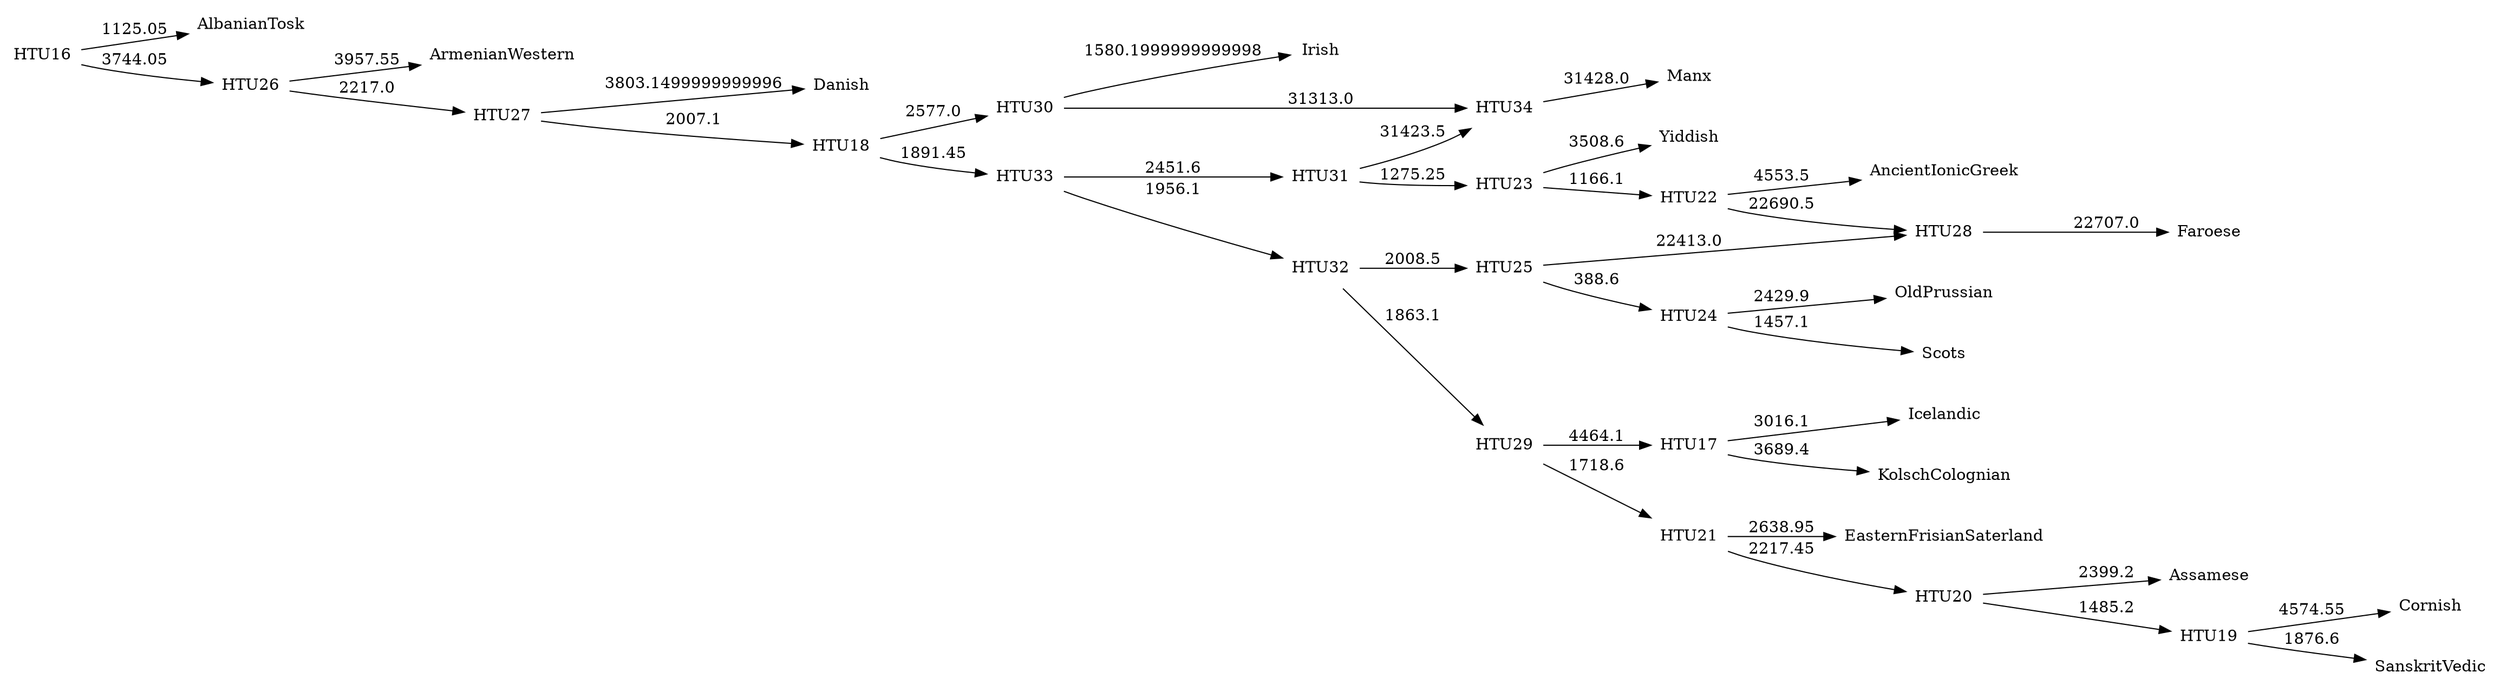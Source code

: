 digraph G {
	rankdir = LR;	node [ shape = none];

    0 [label=AlbanianTosk];
    1 [label=AncientIonicGreek];
    2 [label=ArmenianWestern];
    3 [label=Assamese];
    4 [label=Cornish];
    5 [label=Danish];
    6 [label=EasternFrisianSaterland];
    7 [label=Faroese];
    8 [label=Icelandic];
    9 [label=Irish];
    10 [label=KolschColognian];
    11 [label=Manx];
    12 [label=OldPrussian];
    13 [label=SanskritVedic];
    14 [label=Scots];
    15 [label=Yiddish];
    16 [label=HTU16];
    17 [label=HTU17];
    18 [label=HTU18];
    19 [label=HTU19];
    20 [label=HTU20];
    21 [label=HTU21];
    22 [label=HTU22];
    23 [label=HTU23];
    24 [label=HTU24];
    25 [label=HTU25];
    26 [label=HTU26];
    27 [label=HTU27];
    28 [label=HTU28];
    29 [label=HTU29];
    30 [label=HTU30];
    31 [label=HTU31];
    32 [label=HTU32];
    33 [label=HTU33];
    34 [label=HTU34];
    16 -> 0 [label=1125.05];
    16 -> 26 [label=3744.05];
    17 -> 8 [label=3016.1];
    17 -> 10 [label=3689.4];
    18 -> 30 [label=2577.0];
    18 -> 33 [label=1891.45];
    19 -> 4 [label=4574.55];
    19 -> 13 [label=1876.6];
    20 -> 3 [label=2399.2];
    20 -> 19 [label=1485.2];
    21 -> 6 [label=2638.95];
    21 -> 20 [label=2217.45];
    22 -> 1 [label=4553.5];
    22 -> 28 [label=22690.5];
    23 -> 15 [label=3508.6];
    23 -> 22 [label=1166.1];
    24 -> 12 [label=2429.9];
    24 -> 14 [label=1457.1];
    25 -> 24 [label=388.6];
    25 -> 28 [label=22413.0];
    26 -> 2 [label=3957.55];
    26 -> 27 [label=2217.0];
    27 -> 5 [label=3803.1499999999996];
    27 -> 18 [label=2007.1];
    28 -> 7 [label=22707.0];
    29 -> 17 [label=4464.1];
    29 -> 21 [label=1718.6];
    30 -> 9 [label=1580.1999999999998];
    30 -> 34 [label=31313.0];
    31 -> 23 [label=1275.25];
    31 -> 34 [label=31423.5];
    32 -> 25 [label=2008.5];
    32 -> 29 [label=1863.1];
    33 -> 31 [label=2451.6];
    33 -> 32 [label=1956.1];
    34 -> 11 [label=31428.0];
}
//48521.4
digraph G {
	rankdir = LR;	node [ shape = none];

    0 [label=AlbanianTosk];
    1 [label=AncientIonicGreek];
    2 [label=ArmenianWestern];
    3 [label=Assamese];
    4 [label=Cornish];
    5 [label=Danish];
    6 [label=EasternFrisianSaterland];
    7 [label=Faroese];
    8 [label=Icelandic];
    9 [label=Irish];
    10 [label=KolschColognian];
    11 [label=Manx];
    12 [label=OldPrussian];
    13 [label=SanskritVedic];
    14 [label=Scots];
    15 [label=Yiddish];
    16 [label=HTU16];
    17 [label=HTU17];
    18 [label=HTU18];
    19 [label=HTU19];
    20 [label=HTU20];
    21 [label=HTU21];
    22 [label=HTU22];
    23 [label=HTU23];
    24 [label=HTU24];
    25 [label=HTU25];
    26 [label=HTU26];
    27 [label=HTU27];
    28 [label=HTU28];
    29 [label=HTU29];
    30 [label=HTU30];
    16 -> 0 [label=1112.5];
    16 -> 25 [label=3748.5];
    17 -> 8 [label=3057.1];
    17 -> 10 [label=3659.4];
    18 -> 9 [label=3469.5];
    18 -> 30 [label=1948.45];
    19 -> 4 [label=4574.55];
    19 -> 13 [label=1879.6];
    20 -> 3 [label=2402.2];
    20 -> 19 [label=1487.7];
    21 -> 6 [label=2661.45];
    21 -> 20 [label=2178.95];
    22 -> 1 [label=3903.1];
    22 -> 15 [label=3512.0];
    23 -> 12 [label=2380.9];
    23 -> 14 [label=1497.6];
    24 -> 7 [label=1136.1];
    24 -> 23 [label=358.1];
    25 -> 2 [label=3989.65];
    25 -> 26 [label=2246.8];
    26 -> 5 [label=3653.25];
    26 -> 18 [label=1836.1];
    27 -> 17 [label=4583.6];
    27 -> 21 [label=1642.1];
    28 -> 11 [label=1746.75];
    28 -> 22 [label=1691.05];
    29 -> 24 [label=2040.5];
    29 -> 27 [label=1817.1];
    30 -> 28 [label=2586.0];
    30 -> 29 [label=2029.4];
}
//44720.7
digraph G {
	rankdir = LR;	node [ shape = none];

    0 [label=AlbanianTosk];
    1 [label=AncientIonicGreek];
    2 [label=ArmenianWestern];
    3 [label=Assamese];
    4 [label=Cornish];
    5 [label=Danish];
    6 [label=EasternFrisianSaterland];
    7 [label=Faroese];
    8 [label=Icelandic];
    9 [label=Irish];
    10 [label=KolschColognian];
    11 [label=Manx];
    12 [label=OldPrussian];
    13 [label=SanskritVedic];
    14 [label=Scots];
    15 [label=Yiddish];
    16 [label=HTU16];
    17 [label=HTU17];
    18 [label=HTU18];
    19 [label=HTU19];
    20 [label=HTU20];
    21 [label=HTU21];
    22 [label=HTU22];
    23 [label=HTU23];
    24 [label=HTU24];
    25 [label=HTU25];
    26 [label=HTU26];
    27 [label=HTU27];
    28 [label=HTU28];
    29 [label=HTU29];
    30 [label=HTU30];
    16 -> 0 [label=1112.5];
    16 -> 25 [label=3748.5];
    17 -> 8 [label=3057.1];
    17 -> 10 [label=3659.4];
    18 -> 9 [label=3469.5];
    18 -> 30 [label=1948.45];
    19 -> 4 [label=4574.55];
    19 -> 13 [label=1879.6];
    20 -> 3 [label=2402.2];
    20 -> 19 [label=1487.7];
    21 -> 6 [label=2661.45];
    21 -> 20 [label=2178.95];
    22 -> 1 [label=3903.1];
    22 -> 15 [label=3512.0];
    23 -> 12 [label=2380.9];
    23 -> 14 [label=1497.6];
    24 -> 7 [label=1136.1];
    24 -> 23 [label=358.1];
    25 -> 2 [label=3989.65];
    25 -> 26 [label=2246.8];
    26 -> 5 [label=3653.25];
    26 -> 18 [label=1836.1];
    27 -> 17 [label=4583.6];
    27 -> 21 [label=1642.1];
    28 -> 11 [label=1746.75];
    28 -> 22 [label=1691.05];
    29 -> 24 [label=2040.5];
    29 -> 27 [label=1817.1];
    30 -> 28 [label=2586.0];
    30 -> 29 [label=2029.4];
}
//44720.7
digraph G {
	rankdir = LR;	node [ shape = none];

    0 [label=AlbanianTosk];
    1 [label=AncientIonicGreek];
    2 [label=ArmenianWestern];
    3 [label=Assamese];
    4 [label=Cornish];
    5 [label=Danish];
    6 [label=EasternFrisianSaterland];
    7 [label=Faroese];
    8 [label=Icelandic];
    9 [label=Irish];
    10 [label=KolschColognian];
    11 [label=Manx];
    12 [label=OldPrussian];
    13 [label=SanskritVedic];
    14 [label=Scots];
    15 [label=Yiddish];
    16 [label=HTU16];
    17 [label=HTU17];
    18 [label=HTU18];
    19 [label=HTU19];
    20 [label=HTU20];
    21 [label=HTU21];
    22 [label=HTU22];
    23 [label=HTU23];
    24 [label=HTU24];
    25 [label=HTU25];
    26 [label=HTU26];
    27 [label=HTU27];
    28 [label=HTU28];
    29 [label=HTU29];
    30 [label=HTU30];
    16 -> 0 [label=1112.5];
    16 -> 25 [label=3748.5];
    17 -> 8 [label=3057.1];
    17 -> 10 [label=3659.4];
    18 -> 9 [label=3469.5];
    18 -> 30 [label=1948.45];
    19 -> 4 [label=4574.55];
    19 -> 13 [label=1879.6];
    20 -> 3 [label=2402.2];
    20 -> 19 [label=1487.7];
    21 -> 6 [label=2661.45];
    21 -> 20 [label=2178.95];
    22 -> 1 [label=3903.1];
    22 -> 15 [label=3512.0];
    23 -> 12 [label=2380.9];
    23 -> 14 [label=1497.6];
    24 -> 7 [label=1136.1];
    24 -> 23 [label=358.1];
    25 -> 2 [label=3989.65];
    25 -> 26 [label=2246.8];
    26 -> 5 [label=3653.25];
    26 -> 18 [label=1836.1];
    27 -> 17 [label=4583.6];
    27 -> 21 [label=1642.1];
    28 -> 11 [label=1746.75];
    28 -> 22 [label=1691.05];
    29 -> 24 [label=2040.5];
    29 -> 27 [label=1817.1];
    30 -> 28 [label=2586.0];
    30 -> 29 [label=2029.4];
}
//44720.7
digraph G {
	rankdir = LR;	node [ shape = none];

    0 [label=AlbanianTosk];
    1 [label=AncientIonicGreek];
    2 [label=ArmenianWestern];
    3 [label=Assamese];
    4 [label=Cornish];
    5 [label=Danish];
    6 [label=EasternFrisianSaterland];
    7 [label=Faroese];
    8 [label=Icelandic];
    9 [label=Irish];
    10 [label=KolschColognian];
    11 [label=Manx];
    12 [label=OldPrussian];
    13 [label=SanskritVedic];
    14 [label=Scots];
    15 [label=Yiddish];
    16 [label=HTU16];
    17 [label=HTU17];
    18 [label=HTU18];
    19 [label=HTU19];
    20 [label=HTU20];
    21 [label=HTU21];
    22 [label=HTU22];
    23 [label=HTU23];
    24 [label=HTU24];
    25 [label=HTU25];
    26 [label=HTU26];
    27 [label=HTU27];
    28 [label=HTU28];
    29 [label=HTU29];
    30 [label=HTU30];
    16 -> 0 [label=1117.55];
    16 -> 25 [label=3765.05];
    17 -> 8 [label=3081.6];
    17 -> 10 [label=3687.9];
    18 -> 28 [label=2646.0];
    18 -> 30 [label=2450.95];
    19 -> 4 [label=4586.55];
    19 -> 13 [label=1882.1];
    20 -> 3 [label=2402.7];
    20 -> 19 [label=1481.2];
    21 -> 6 [label=2831.45];
    21 -> 20 [label=1953.45];
    22 -> 1 [label=3802.7999999999997];
    22 -> 15 [label=3536.3];
    23 -> 12 [label=2384.9];
    23 -> 14 [label=1553.6];
    24 -> 7 [label=1154.6];
    24 -> 23 [label=422.1];
    25 -> 2 [label=3993.05];
    25 -> 26 [label=2209.0];
    26 -> 5 [label=3788.6499999999996];
    26 -> 18 [label=1988.6];
    27 -> 17 [label=4212.1];
    27 -> 21 [label=1396.1];
    28 -> 9 [label=1528.6999999999998];
    28 -> 11 [label=1490.1999999999998];
    29 -> 24 [label=2384.0];
    29 -> 27 [label=1918.6];
    30 -> 22 [label=3145.55];
    30 -> 29 [label=1973.1];
}
//44540.1
digraph G {
	rankdir = LR;	node [ shape = none];

    0 [label=AlbanianTosk];
    1 [label=AncientIonicGreek];
    2 [label=ArmenianWestern];
    3 [label=Assamese];
    4 [label=Cornish];
    5 [label=Danish];
    6 [label=EasternFrisianSaterland];
    7 [label=Faroese];
    8 [label=Icelandic];
    9 [label=Irish];
    10 [label=KolschColognian];
    11 [label=Manx];
    12 [label=OldPrussian];
    13 [label=SanskritVedic];
    14 [label=Scots];
    15 [label=Yiddish];
    16 [label=HTU16];
    17 [label=HTU17];
    18 [label=HTU18];
    19 [label=HTU19];
    20 [label=HTU20];
    21 [label=HTU21];
    22 [label=HTU22];
    23 [label=HTU23];
    24 [label=HTU24];
    25 [label=HTU25];
    26 [label=HTU26];
    27 [label=HTU27];
    28 [label=HTU28];
    29 [label=HTU29];
    30 [label=HTU30];
    16 -> 0 [label=1117.55];
    16 -> 25 [label=3765.05];
    17 -> 8 [label=3081.6];
    17 -> 10 [label=3687.9];
    18 -> 28 [label=2646.0];
    18 -> 30 [label=2450.95];
    19 -> 4 [label=4586.55];
    19 -> 13 [label=1882.1];
    20 -> 3 [label=2402.7];
    20 -> 19 [label=1481.2];
    21 -> 6 [label=2831.45];
    21 -> 20 [label=1953.45];
    22 -> 1 [label=3802.7999999999997];
    22 -> 15 [label=3536.3];
    23 -> 12 [label=2384.9];
    23 -> 14 [label=1553.6];
    24 -> 7 [label=1154.6];
    24 -> 23 [label=422.1];
    25 -> 2 [label=3993.05];
    25 -> 26 [label=2209.0];
    26 -> 5 [label=3788.6499999999996];
    26 -> 18 [label=1988.6];
    27 -> 17 [label=4212.1];
    27 -> 21 [label=1396.1];
    28 -> 9 [label=1528.6999999999998];
    28 -> 11 [label=1490.1999999999998];
    29 -> 24 [label=2384.0];
    29 -> 27 [label=1918.6];
    30 -> 22 [label=3145.55];
    30 -> 29 [label=1973.1];
}
//44540.1
